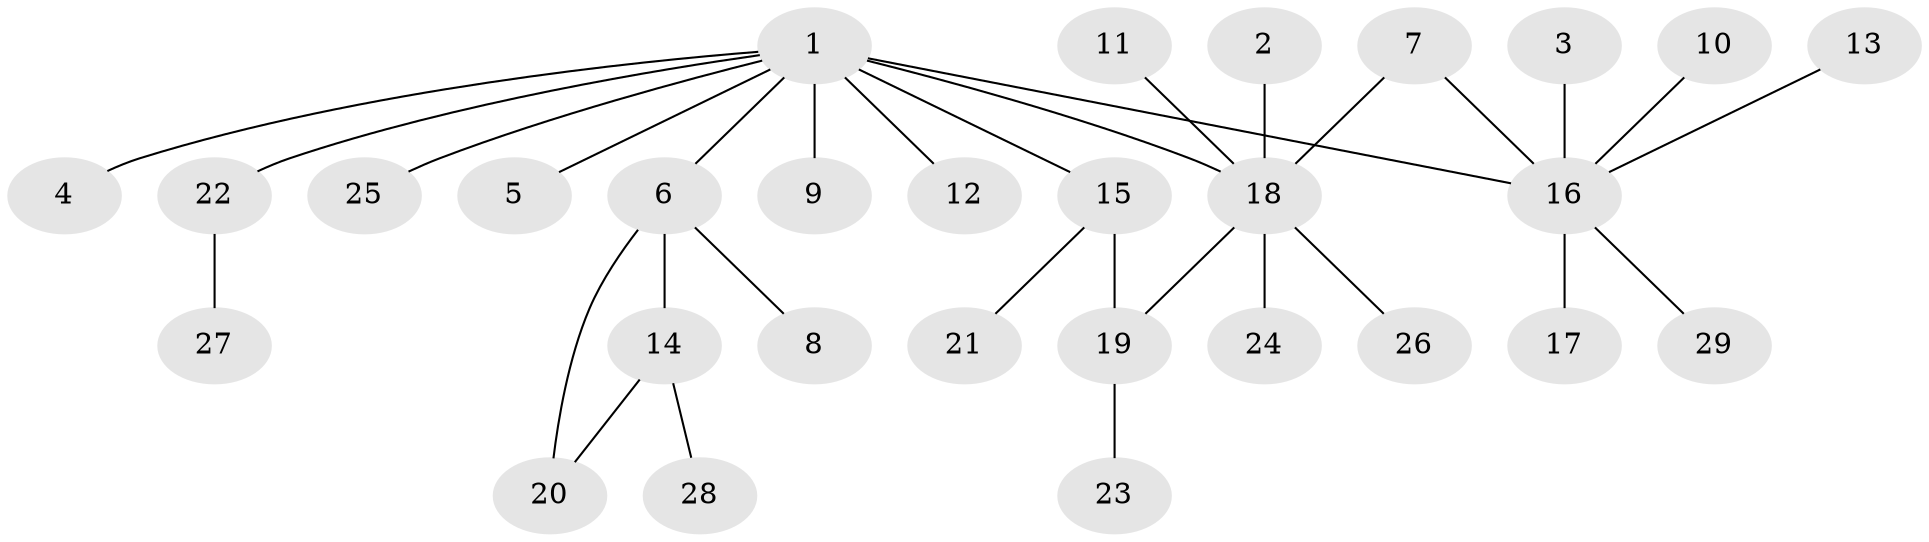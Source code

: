 // original degree distribution, {8: 0.034482758620689655, 7: 0.017241379310344827, 9: 0.017241379310344827, 3: 0.1206896551724138, 1: 0.5, 4: 0.05172413793103448, 2: 0.25862068965517243}
// Generated by graph-tools (version 1.1) at 2025/26/03/09/25 03:26:01]
// undirected, 29 vertices, 31 edges
graph export_dot {
graph [start="1"]
  node [color=gray90,style=filled];
  1;
  2;
  3;
  4;
  5;
  6;
  7;
  8;
  9;
  10;
  11;
  12;
  13;
  14;
  15;
  16;
  17;
  18;
  19;
  20;
  21;
  22;
  23;
  24;
  25;
  26;
  27;
  28;
  29;
  1 -- 4 [weight=1.0];
  1 -- 5 [weight=1.0];
  1 -- 6 [weight=1.0];
  1 -- 9 [weight=1.0];
  1 -- 12 [weight=1.0];
  1 -- 15 [weight=1.0];
  1 -- 16 [weight=1.0];
  1 -- 18 [weight=2.0];
  1 -- 22 [weight=1.0];
  1 -- 25 [weight=1.0];
  2 -- 18 [weight=1.0];
  3 -- 16 [weight=1.0];
  6 -- 8 [weight=1.0];
  6 -- 14 [weight=1.0];
  6 -- 20 [weight=1.0];
  7 -- 16 [weight=1.0];
  7 -- 18 [weight=1.0];
  10 -- 16 [weight=1.0];
  11 -- 18 [weight=1.0];
  13 -- 16 [weight=1.0];
  14 -- 20 [weight=1.0];
  14 -- 28 [weight=1.0];
  15 -- 19 [weight=1.0];
  15 -- 21 [weight=1.0];
  16 -- 17 [weight=1.0];
  16 -- 29 [weight=1.0];
  18 -- 19 [weight=1.0];
  18 -- 24 [weight=1.0];
  18 -- 26 [weight=1.0];
  19 -- 23 [weight=1.0];
  22 -- 27 [weight=1.0];
}

